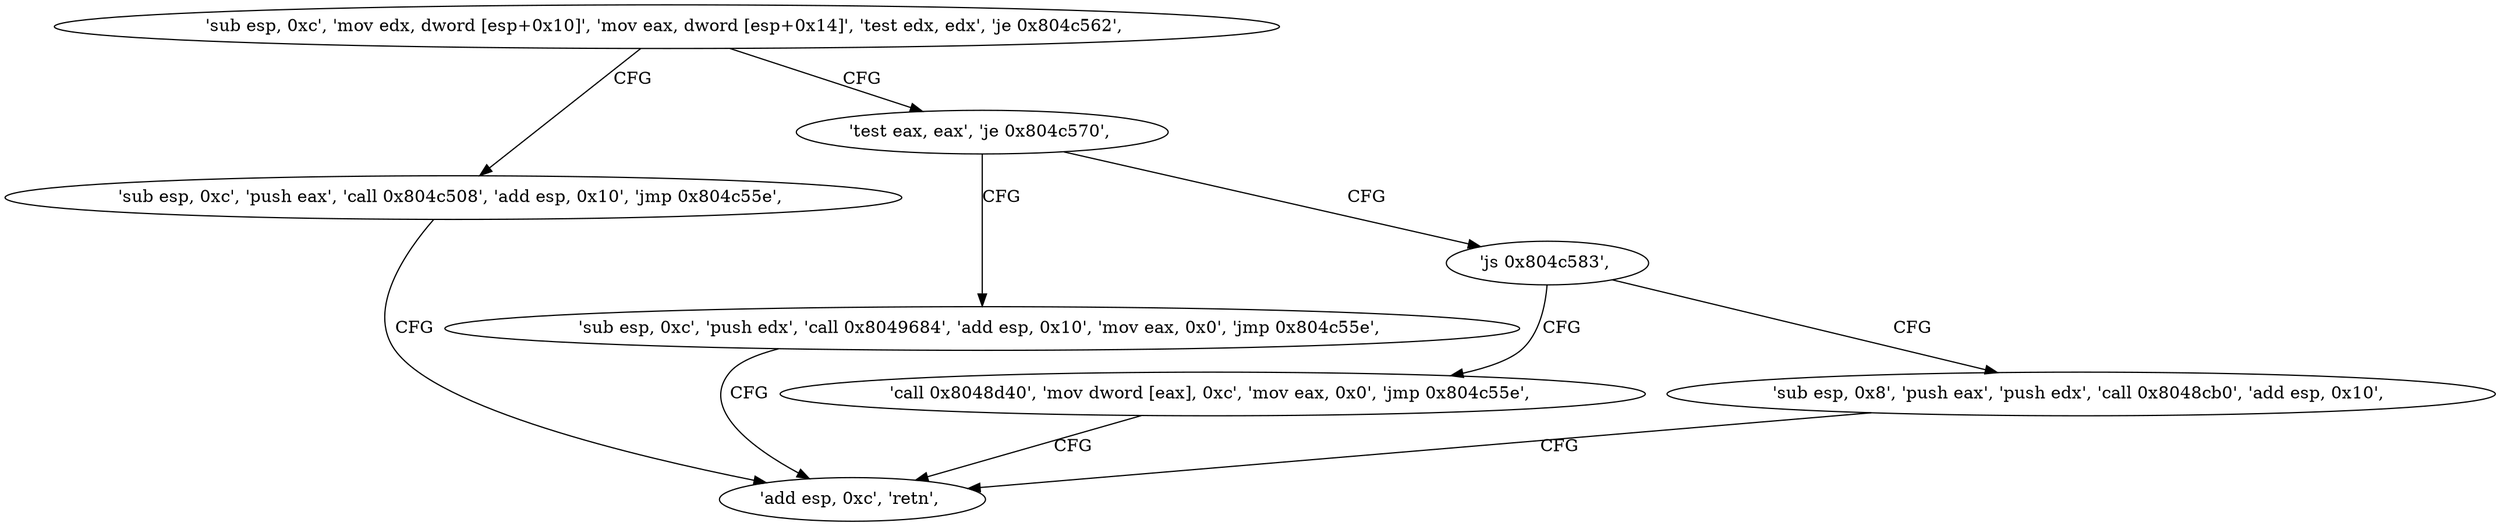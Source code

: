 digraph "func" {
"134530364" [label = "'sub esp, 0xc', 'mov edx, dword [esp+0x10]', 'mov eax, dword [esp+0x14]', 'test edx, edx', 'je 0x804c562', " ]
"134530402" [label = "'sub esp, 0xc', 'push eax', 'call 0x804c508', 'add esp, 0x10', 'jmp 0x804c55e', " ]
"134530379" [label = "'test eax, eax', 'je 0x804c570', " ]
"134530398" [label = "'add esp, 0xc', 'retn', " ]
"134530416" [label = "'sub esp, 0xc', 'push edx', 'call 0x8049684', 'add esp, 0x10', 'mov eax, 0x0', 'jmp 0x804c55e', " ]
"134530383" [label = "'js 0x804c583', " ]
"134530435" [label = "'call 0x8048d40', 'mov dword [eax], 0xc', 'mov eax, 0x0', 'jmp 0x804c55e', " ]
"134530385" [label = "'sub esp, 0x8', 'push eax', 'push edx', 'call 0x8048cb0', 'add esp, 0x10', " ]
"134530364" -> "134530402" [ label = "CFG" ]
"134530364" -> "134530379" [ label = "CFG" ]
"134530402" -> "134530398" [ label = "CFG" ]
"134530379" -> "134530416" [ label = "CFG" ]
"134530379" -> "134530383" [ label = "CFG" ]
"134530416" -> "134530398" [ label = "CFG" ]
"134530383" -> "134530435" [ label = "CFG" ]
"134530383" -> "134530385" [ label = "CFG" ]
"134530435" -> "134530398" [ label = "CFG" ]
"134530385" -> "134530398" [ label = "CFG" ]
}
